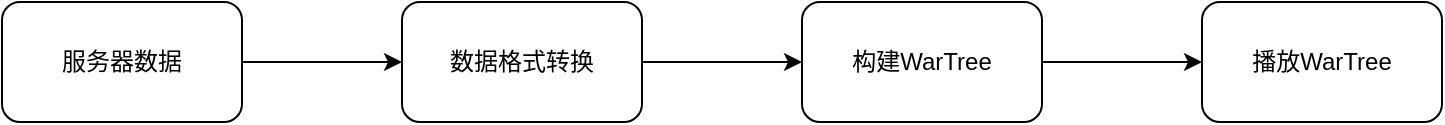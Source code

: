 <mxfile version="21.2.9" type="github">
  <diagram name="fight" id="PLqmu2ai47BeC7IDLRvL">
    <mxGraphModel dx="1434" dy="764" grid="0" gridSize="10" guides="1" tooltips="1" connect="1" arrows="1" fold="1" page="1" pageScale="1" pageWidth="1169" pageHeight="827" math="0" shadow="0">
      <root>
        <mxCell id="0" />
        <mxCell id="1" parent="0" />
        <mxCell id="Ucgf8HChTW4hrIL-4ixv-10" value="" style="edgeStyle=orthogonalEdgeStyle;rounded=0;orthogonalLoop=1;jettySize=auto;html=1;" edge="1" parent="1" source="Ucgf8HChTW4hrIL-4ixv-8" target="Ucgf8HChTW4hrIL-4ixv-9">
          <mxGeometry relative="1" as="geometry" />
        </mxCell>
        <mxCell id="Ucgf8HChTW4hrIL-4ixv-8" value="服务器数据" style="rounded=1;whiteSpace=wrap;html=1;" vertex="1" parent="1">
          <mxGeometry x="114" y="222" width="120" height="60" as="geometry" />
        </mxCell>
        <mxCell id="Ucgf8HChTW4hrIL-4ixv-12" value="" style="edgeStyle=orthogonalEdgeStyle;rounded=0;orthogonalLoop=1;jettySize=auto;html=1;" edge="1" parent="1" source="Ucgf8HChTW4hrIL-4ixv-9" target="Ucgf8HChTW4hrIL-4ixv-11">
          <mxGeometry relative="1" as="geometry" />
        </mxCell>
        <mxCell id="Ucgf8HChTW4hrIL-4ixv-9" value="数据格式转换" style="whiteSpace=wrap;html=1;rounded=1;" vertex="1" parent="1">
          <mxGeometry x="314" y="222" width="120" height="60" as="geometry" />
        </mxCell>
        <mxCell id="Ucgf8HChTW4hrIL-4ixv-14" value="" style="edgeStyle=orthogonalEdgeStyle;rounded=0;orthogonalLoop=1;jettySize=auto;html=1;" edge="1" parent="1" source="Ucgf8HChTW4hrIL-4ixv-11" target="Ucgf8HChTW4hrIL-4ixv-13">
          <mxGeometry relative="1" as="geometry" />
        </mxCell>
        <mxCell id="Ucgf8HChTW4hrIL-4ixv-11" value="构建WarTree" style="whiteSpace=wrap;html=1;rounded=1;" vertex="1" parent="1">
          <mxGeometry x="514" y="222" width="120" height="60" as="geometry" />
        </mxCell>
        <mxCell id="Ucgf8HChTW4hrIL-4ixv-13" value="播放WarTree" style="whiteSpace=wrap;html=1;rounded=1;" vertex="1" parent="1">
          <mxGeometry x="714" y="222" width="120" height="60" as="geometry" />
        </mxCell>
      </root>
    </mxGraphModel>
  </diagram>
</mxfile>
